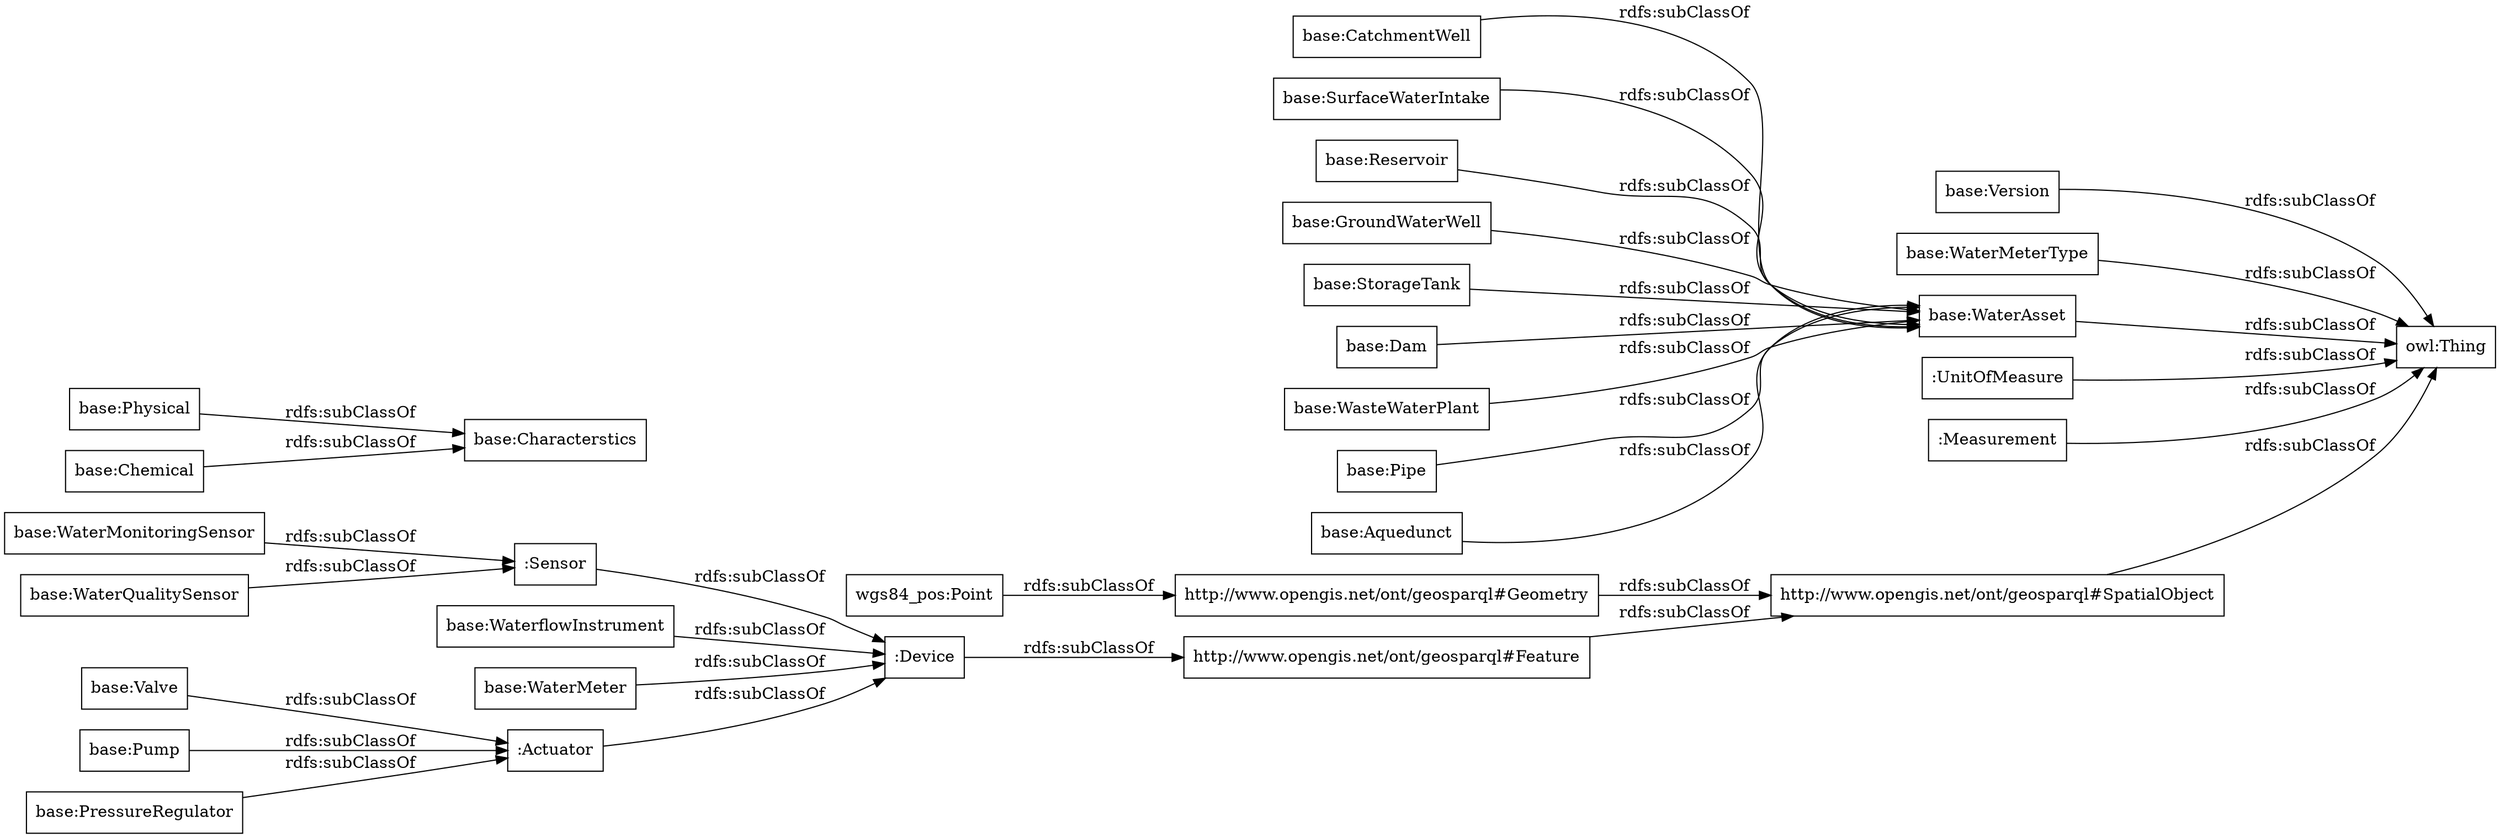digraph ar2dtool_diagram { 
rankdir=LR;
size="1000"
node [shape = rectangle, color="black"]; ":Actuator" "http://www.opengis.net/ont/geosparql#Feature" "base:WaterMonitoringSensor" "base:CatchmentWell" "base:SurfaceWaterIntake" "base:Reservoir" "base:Physical" ":Sensor" ":Device" "base:Valve" "base:Version" "base:WaterMeterType" "base:WaterflowInstrument" "base:WaterAsset" "base:Pump" "base:GroundWaterWell" "base:StorageTank" "base:Dam" "http://www.opengis.net/ont/geosparql#SpatialObject" "base:WaterMeter" "http://www.opengis.net/ont/geosparql#Geometry" "base:WasteWaterPlant" "base:Characterstics" "base:Chemical" "base:Pipe" ":UnitOfMeasure" "wgs84_pos:Point" ":Measurement" "base:Aquedunct" "base:WaterQualitySensor" "base:PressureRegulator" ; /*classes style*/
	":Measurement" -> "owl:Thing" [ label = "rdfs:subClassOf" ];
	":Sensor" -> ":Device" [ label = "rdfs:subClassOf" ];
	"base:WaterMeterType" -> "owl:Thing" [ label = "rdfs:subClassOf" ];
	"base:Dam" -> "base:WaterAsset" [ label = "rdfs:subClassOf" ];
	"base:WaterflowInstrument" -> ":Device" [ label = "rdfs:subClassOf" ];
	"base:Aquedunct" -> "base:WaterAsset" [ label = "rdfs:subClassOf" ];
	"base:WasteWaterPlant" -> "base:WaterAsset" [ label = "rdfs:subClassOf" ];
	"base:Chemical" -> "base:Characterstics" [ label = "rdfs:subClassOf" ];
	"base:CatchmentWell" -> "base:WaterAsset" [ label = "rdfs:subClassOf" ];
	"base:Version" -> "owl:Thing" [ label = "rdfs:subClassOf" ];
	"base:WaterQualitySensor" -> ":Sensor" [ label = "rdfs:subClassOf" ];
	"base:WaterMeter" -> ":Device" [ label = "rdfs:subClassOf" ];
	"base:Pump" -> ":Actuator" [ label = "rdfs:subClassOf" ];
	"wgs84_pos:Point" -> "http://www.opengis.net/ont/geosparql#Geometry" [ label = "rdfs:subClassOf" ];
	"base:SurfaceWaterIntake" -> "base:WaterAsset" [ label = "rdfs:subClassOf" ];
	"http://www.opengis.net/ont/geosparql#Feature" -> "http://www.opengis.net/ont/geosparql#SpatialObject" [ label = "rdfs:subClassOf" ];
	"http://www.opengis.net/ont/geosparql#SpatialObject" -> "owl:Thing" [ label = "rdfs:subClassOf" ];
	"base:Pipe" -> "base:WaterAsset" [ label = "rdfs:subClassOf" ];
	":Actuator" -> ":Device" [ label = "rdfs:subClassOf" ];
	"base:WaterMonitoringSensor" -> ":Sensor" [ label = "rdfs:subClassOf" ];
	"base:GroundWaterWell" -> "base:WaterAsset" [ label = "rdfs:subClassOf" ];
	"base:WaterAsset" -> "owl:Thing" [ label = "rdfs:subClassOf" ];
	"http://www.opengis.net/ont/geosparql#Geometry" -> "http://www.opengis.net/ont/geosparql#SpatialObject" [ label = "rdfs:subClassOf" ];
	"base:Reservoir" -> "base:WaterAsset" [ label = "rdfs:subClassOf" ];
	"base:Valve" -> ":Actuator" [ label = "rdfs:subClassOf" ];
	"base:Physical" -> "base:Characterstics" [ label = "rdfs:subClassOf" ];
	"base:StorageTank" -> "base:WaterAsset" [ label = "rdfs:subClassOf" ];
	":UnitOfMeasure" -> "owl:Thing" [ label = "rdfs:subClassOf" ];
	"base:PressureRegulator" -> ":Actuator" [ label = "rdfs:subClassOf" ];
	":Device" -> "http://www.opengis.net/ont/geosparql#Feature" [ label = "rdfs:subClassOf" ];

}
